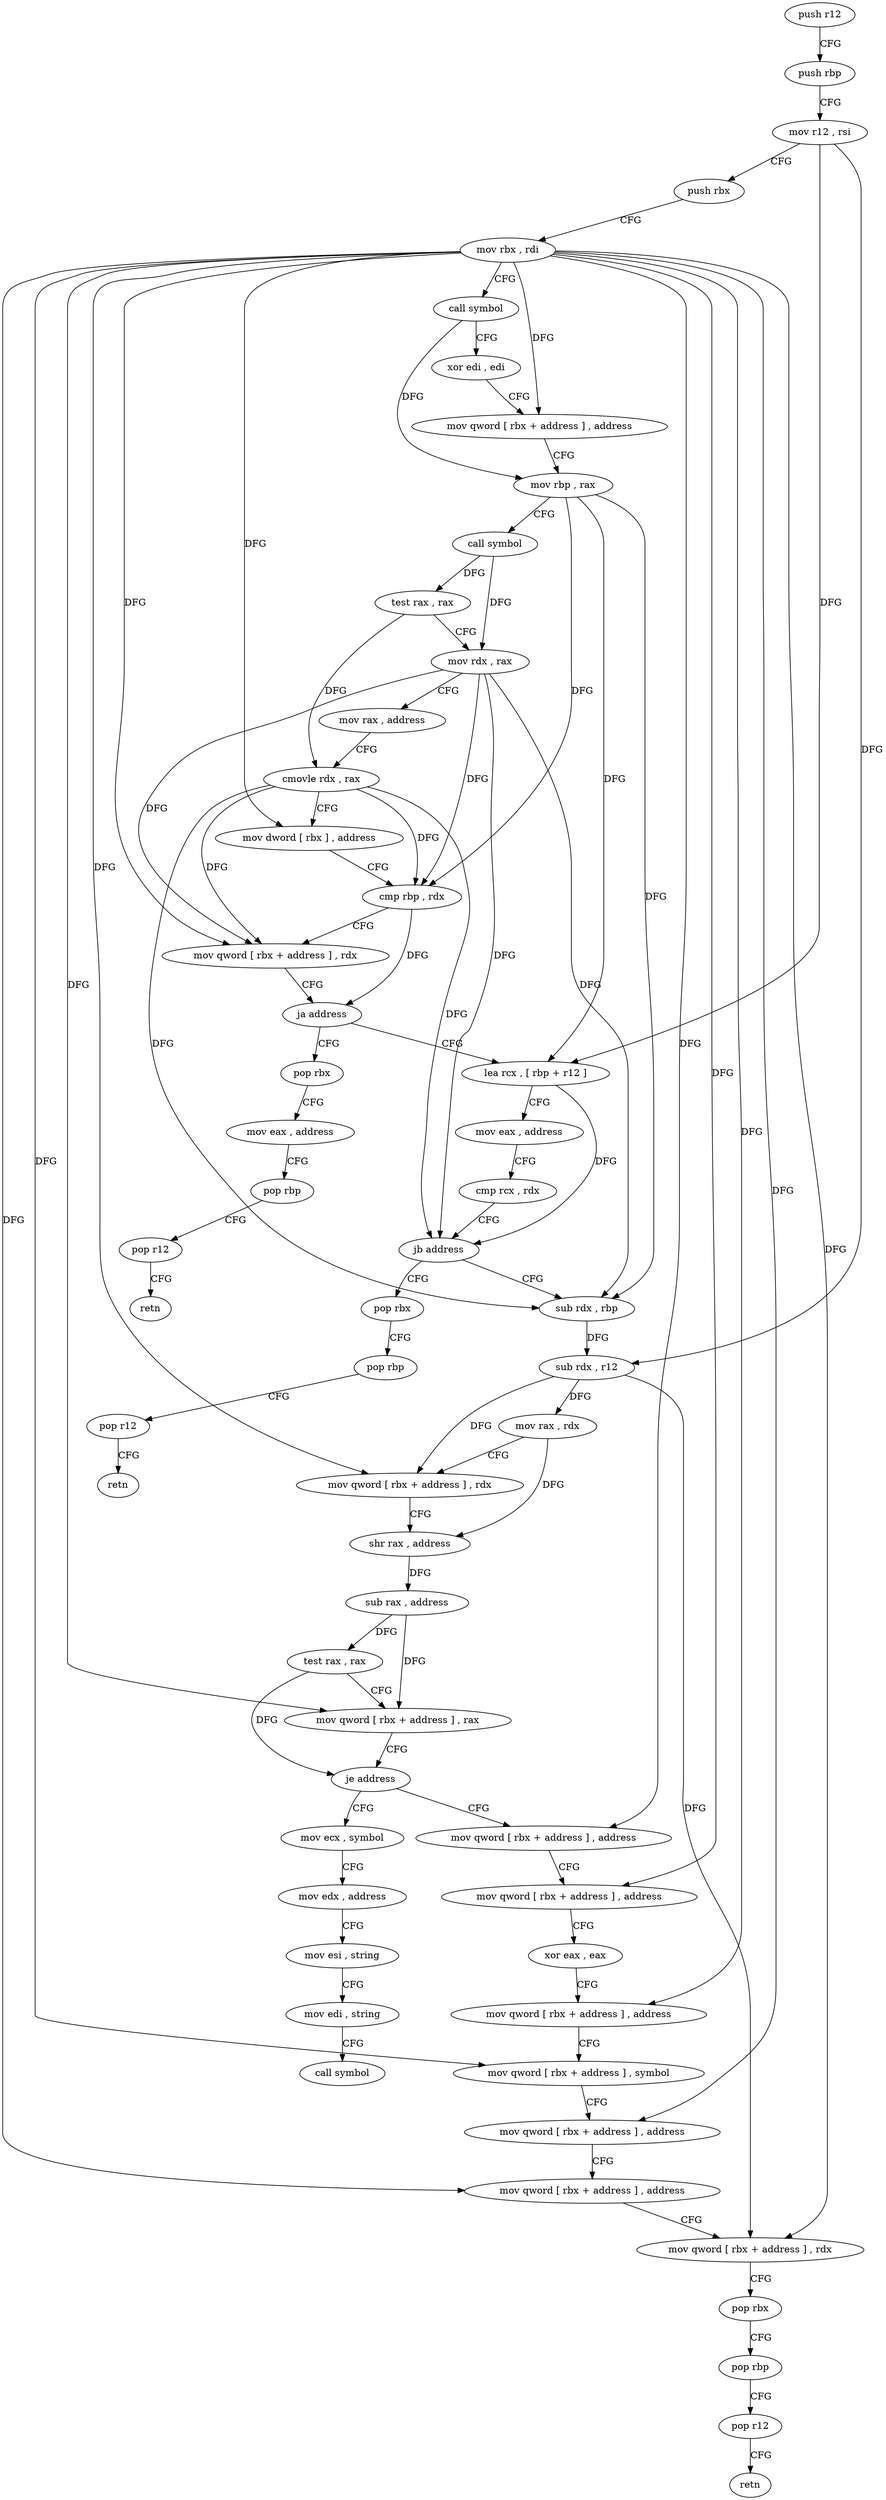 digraph "func" {
"4260256" [label = "push r12" ]
"4260258" [label = "push rbp" ]
"4260259" [label = "mov r12 , rsi" ]
"4260262" [label = "push rbx" ]
"4260263" [label = "mov rbx , rdi" ]
"4260266" [label = "call symbol" ]
"4260271" [label = "xor edi , edi" ]
"4260273" [label = "mov qword [ rbx + address ] , address" ]
"4260281" [label = "mov rbp , rax" ]
"4260284" [label = "call symbol" ]
"4260289" [label = "test rax , rax" ]
"4260292" [label = "mov rdx , rax" ]
"4260295" [label = "mov rax , address" ]
"4260305" [label = "cmovle rdx , rax" ]
"4260309" [label = "mov dword [ rbx ] , address" ]
"4260315" [label = "cmp rbp , rdx" ]
"4260318" [label = "mov qword [ rbx + address ] , rdx" ]
"4260322" [label = "ja address" ]
"4260448" [label = "pop rbx" ]
"4260324" [label = "lea rcx , [ rbp + r12 ]" ]
"4260449" [label = "mov eax , address" ]
"4260454" [label = "pop rbp" ]
"4260455" [label = "pop r12" ]
"4260457" [label = "retn" ]
"4260329" [label = "mov eax , address" ]
"4260334" [label = "cmp rcx , rdx" ]
"4260337" [label = "jb address" ]
"4260352" [label = "sub rdx , rbp" ]
"4260339" [label = "pop rbx" ]
"4260355" [label = "sub rdx , r12" ]
"4260358" [label = "mov rax , rdx" ]
"4260361" [label = "mov qword [ rbx + address ] , rdx" ]
"4260365" [label = "shr rax , address" ]
"4260369" [label = "sub rax , address" ]
"4260373" [label = "test rax , rax" ]
"4260376" [label = "mov qword [ rbx + address ] , rax" ]
"4260380" [label = "je address" ]
"4260458" [label = "mov ecx , symbol" ]
"4260382" [label = "mov qword [ rbx + address ] , address" ]
"4260340" [label = "pop rbp" ]
"4260341" [label = "pop r12" ]
"4260343" [label = "retn" ]
"4260463" [label = "mov edx , address" ]
"4260468" [label = "mov esi , string" ]
"4260473" [label = "mov edi , string" ]
"4260478" [label = "call symbol" ]
"4260390" [label = "mov qword [ rbx + address ] , address" ]
"4260398" [label = "xor eax , eax" ]
"4260400" [label = "mov qword [ rbx + address ] , address" ]
"4260408" [label = "mov qword [ rbx + address ] , symbol" ]
"4260416" [label = "mov qword [ rbx + address ] , address" ]
"4260424" [label = "mov qword [ rbx + address ] , address" ]
"4260432" [label = "mov qword [ rbx + address ] , rdx" ]
"4260436" [label = "pop rbx" ]
"4260437" [label = "pop rbp" ]
"4260438" [label = "pop r12" ]
"4260440" [label = "retn" ]
"4260256" -> "4260258" [ label = "CFG" ]
"4260258" -> "4260259" [ label = "CFG" ]
"4260259" -> "4260262" [ label = "CFG" ]
"4260259" -> "4260324" [ label = "DFG" ]
"4260259" -> "4260355" [ label = "DFG" ]
"4260262" -> "4260263" [ label = "CFG" ]
"4260263" -> "4260266" [ label = "CFG" ]
"4260263" -> "4260273" [ label = "DFG" ]
"4260263" -> "4260309" [ label = "DFG" ]
"4260263" -> "4260318" [ label = "DFG" ]
"4260263" -> "4260361" [ label = "DFG" ]
"4260263" -> "4260376" [ label = "DFG" ]
"4260263" -> "4260382" [ label = "DFG" ]
"4260263" -> "4260390" [ label = "DFG" ]
"4260263" -> "4260400" [ label = "DFG" ]
"4260263" -> "4260408" [ label = "DFG" ]
"4260263" -> "4260416" [ label = "DFG" ]
"4260263" -> "4260424" [ label = "DFG" ]
"4260263" -> "4260432" [ label = "DFG" ]
"4260266" -> "4260271" [ label = "CFG" ]
"4260266" -> "4260281" [ label = "DFG" ]
"4260271" -> "4260273" [ label = "CFG" ]
"4260273" -> "4260281" [ label = "CFG" ]
"4260281" -> "4260284" [ label = "CFG" ]
"4260281" -> "4260315" [ label = "DFG" ]
"4260281" -> "4260324" [ label = "DFG" ]
"4260281" -> "4260352" [ label = "DFG" ]
"4260284" -> "4260289" [ label = "DFG" ]
"4260284" -> "4260292" [ label = "DFG" ]
"4260289" -> "4260292" [ label = "CFG" ]
"4260289" -> "4260305" [ label = "DFG" ]
"4260292" -> "4260295" [ label = "CFG" ]
"4260292" -> "4260315" [ label = "DFG" ]
"4260292" -> "4260318" [ label = "DFG" ]
"4260292" -> "4260337" [ label = "DFG" ]
"4260292" -> "4260352" [ label = "DFG" ]
"4260295" -> "4260305" [ label = "CFG" ]
"4260305" -> "4260309" [ label = "CFG" ]
"4260305" -> "4260315" [ label = "DFG" ]
"4260305" -> "4260318" [ label = "DFG" ]
"4260305" -> "4260337" [ label = "DFG" ]
"4260305" -> "4260352" [ label = "DFG" ]
"4260309" -> "4260315" [ label = "CFG" ]
"4260315" -> "4260318" [ label = "CFG" ]
"4260315" -> "4260322" [ label = "DFG" ]
"4260318" -> "4260322" [ label = "CFG" ]
"4260322" -> "4260448" [ label = "CFG" ]
"4260322" -> "4260324" [ label = "CFG" ]
"4260448" -> "4260449" [ label = "CFG" ]
"4260324" -> "4260329" [ label = "CFG" ]
"4260324" -> "4260337" [ label = "DFG" ]
"4260449" -> "4260454" [ label = "CFG" ]
"4260454" -> "4260455" [ label = "CFG" ]
"4260455" -> "4260457" [ label = "CFG" ]
"4260329" -> "4260334" [ label = "CFG" ]
"4260334" -> "4260337" [ label = "CFG" ]
"4260337" -> "4260352" [ label = "CFG" ]
"4260337" -> "4260339" [ label = "CFG" ]
"4260352" -> "4260355" [ label = "DFG" ]
"4260339" -> "4260340" [ label = "CFG" ]
"4260355" -> "4260358" [ label = "DFG" ]
"4260355" -> "4260361" [ label = "DFG" ]
"4260355" -> "4260432" [ label = "DFG" ]
"4260358" -> "4260361" [ label = "CFG" ]
"4260358" -> "4260365" [ label = "DFG" ]
"4260361" -> "4260365" [ label = "CFG" ]
"4260365" -> "4260369" [ label = "DFG" ]
"4260369" -> "4260373" [ label = "DFG" ]
"4260369" -> "4260376" [ label = "DFG" ]
"4260373" -> "4260376" [ label = "CFG" ]
"4260373" -> "4260380" [ label = "DFG" ]
"4260376" -> "4260380" [ label = "CFG" ]
"4260380" -> "4260458" [ label = "CFG" ]
"4260380" -> "4260382" [ label = "CFG" ]
"4260458" -> "4260463" [ label = "CFG" ]
"4260382" -> "4260390" [ label = "CFG" ]
"4260340" -> "4260341" [ label = "CFG" ]
"4260341" -> "4260343" [ label = "CFG" ]
"4260463" -> "4260468" [ label = "CFG" ]
"4260468" -> "4260473" [ label = "CFG" ]
"4260473" -> "4260478" [ label = "CFG" ]
"4260390" -> "4260398" [ label = "CFG" ]
"4260398" -> "4260400" [ label = "CFG" ]
"4260400" -> "4260408" [ label = "CFG" ]
"4260408" -> "4260416" [ label = "CFG" ]
"4260416" -> "4260424" [ label = "CFG" ]
"4260424" -> "4260432" [ label = "CFG" ]
"4260432" -> "4260436" [ label = "CFG" ]
"4260436" -> "4260437" [ label = "CFG" ]
"4260437" -> "4260438" [ label = "CFG" ]
"4260438" -> "4260440" [ label = "CFG" ]
}
